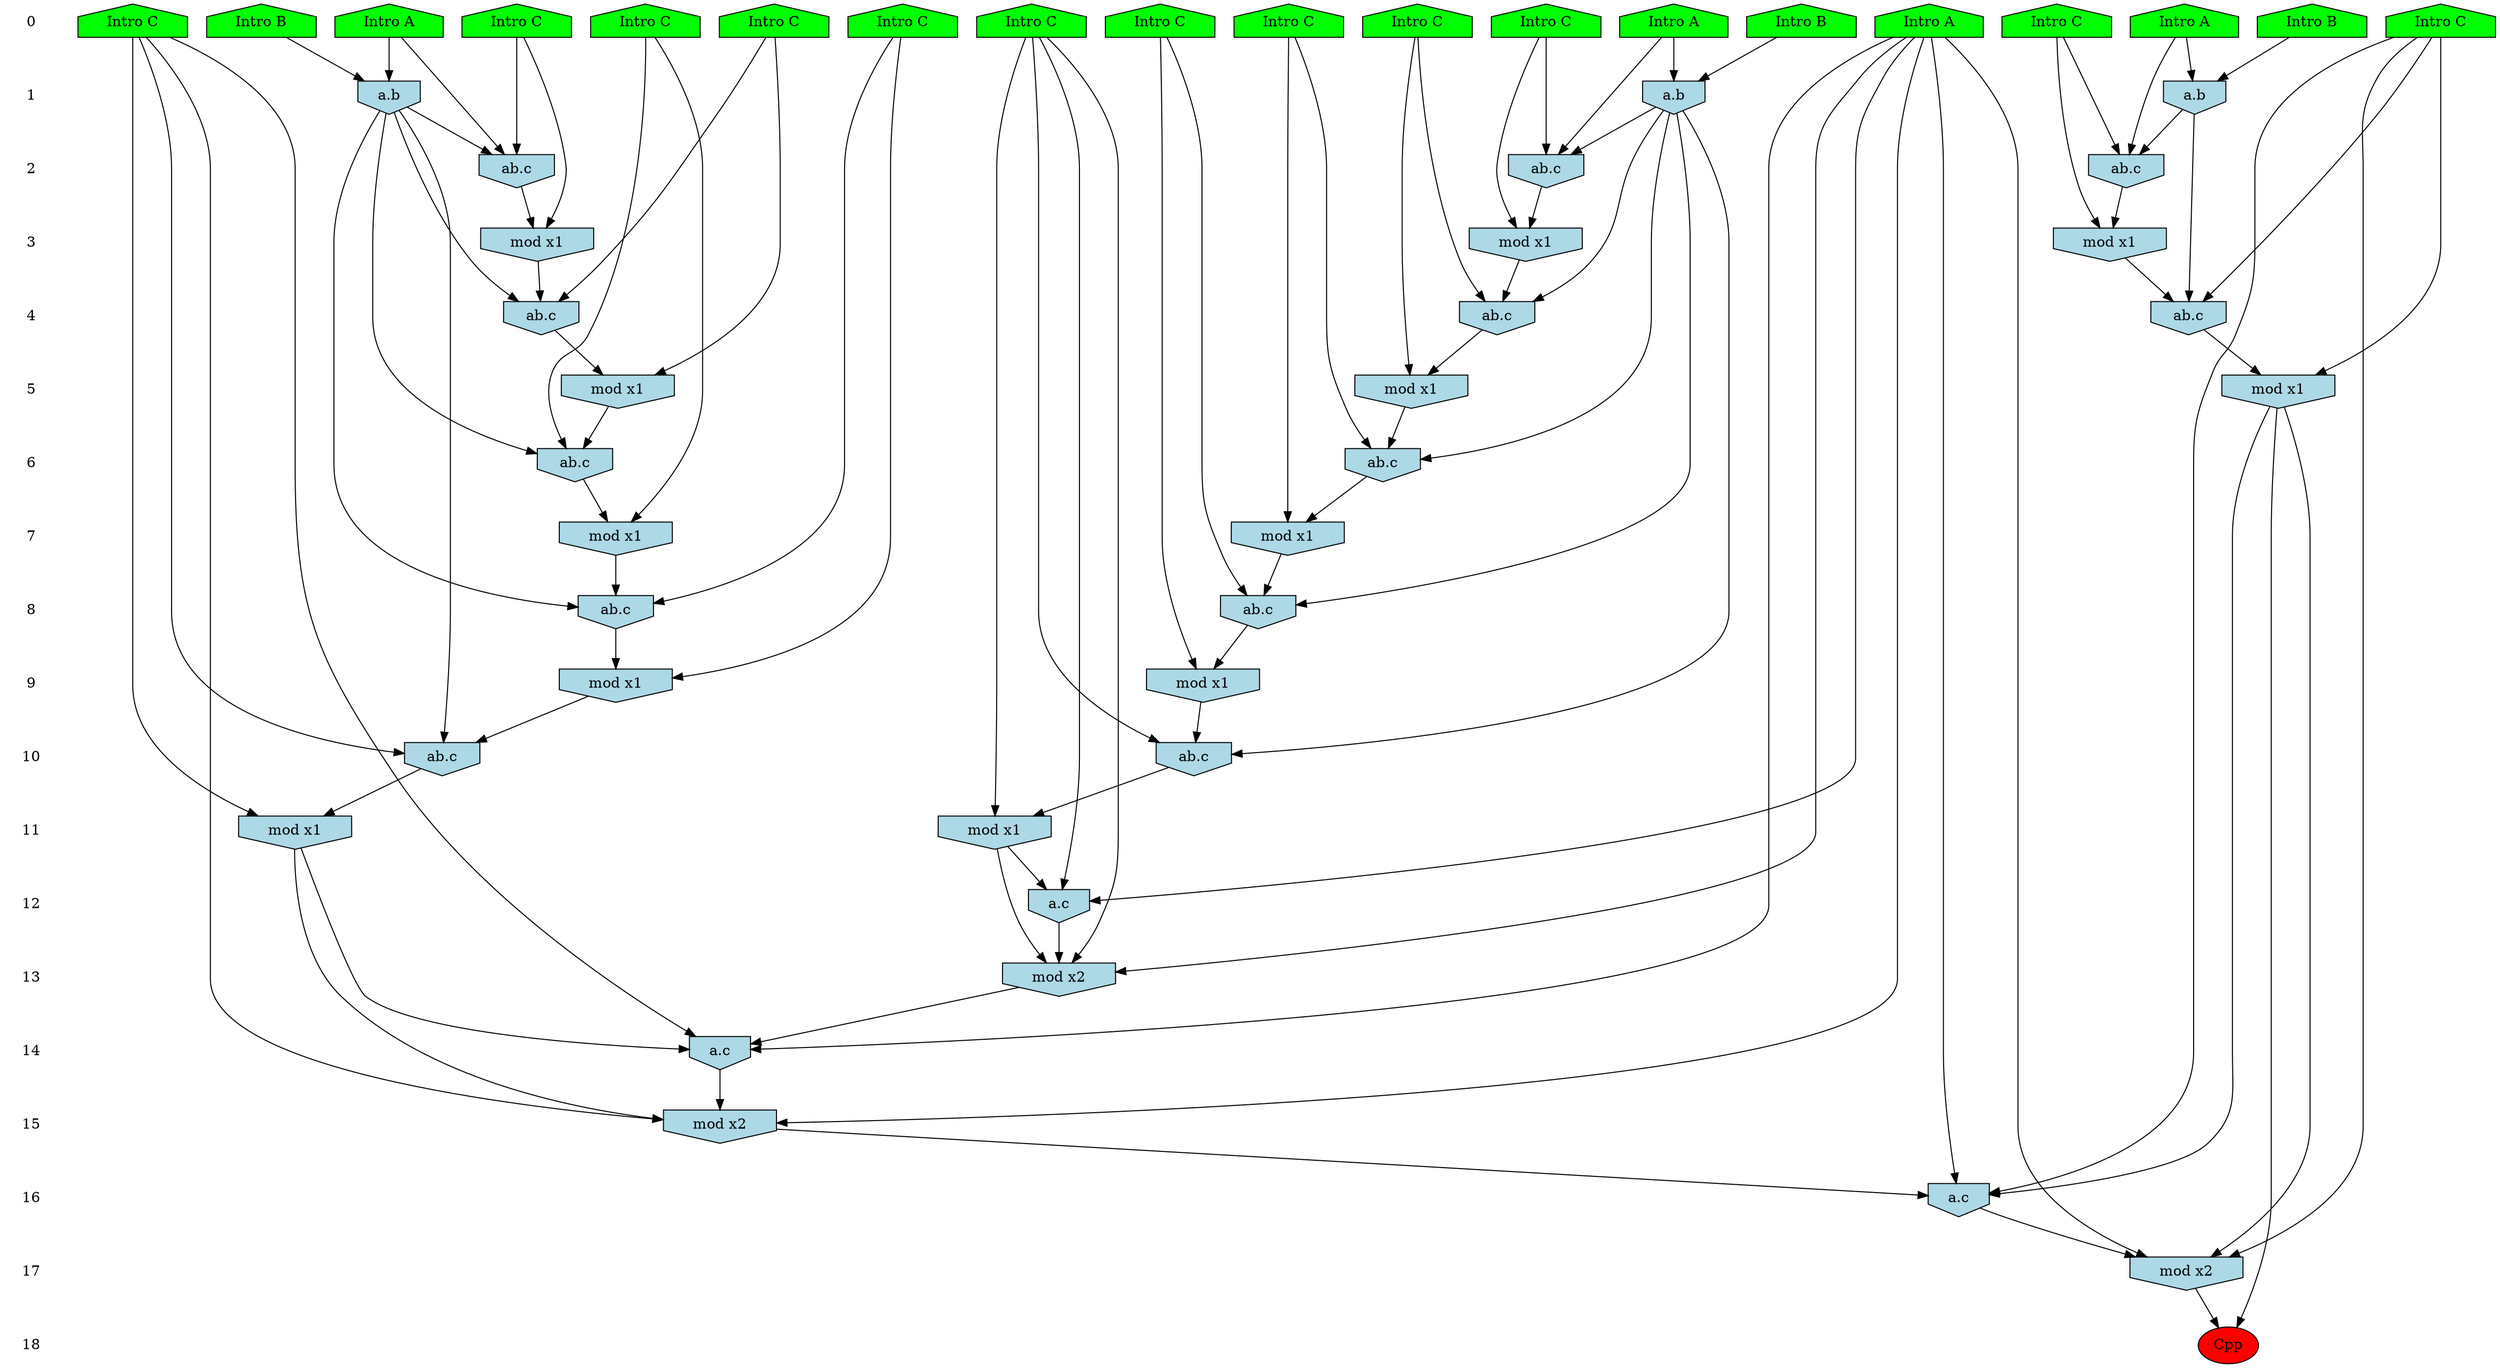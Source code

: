 /* Compression of 1 causal flows obtained in average at 1.772227E+01 t.u */
/* Compressed causal flows were: [3137] */
digraph G{
 ranksep=.5 ; 
{ rank = same ; "0" [shape=plaintext] ; node_1 [label ="Intro A", shape=house, style=filled, fillcolor=green] ;
node_2 [label ="Intro A", shape=house, style=filled, fillcolor=green] ;
node_3 [label ="Intro B", shape=house, style=filled, fillcolor=green] ;
node_4 [label ="Intro A", shape=house, style=filled, fillcolor=green] ;
node_5 [label ="Intro A", shape=house, style=filled, fillcolor=green] ;
node_6 [label ="Intro B", shape=house, style=filled, fillcolor=green] ;
node_7 [label ="Intro B", shape=house, style=filled, fillcolor=green] ;
node_8 [label ="Intro C", shape=house, style=filled, fillcolor=green] ;
node_9 [label ="Intro C", shape=house, style=filled, fillcolor=green] ;
node_10 [label ="Intro C", shape=house, style=filled, fillcolor=green] ;
node_11 [label ="Intro C", shape=house, style=filled, fillcolor=green] ;
node_12 [label ="Intro C", shape=house, style=filled, fillcolor=green] ;
node_13 [label ="Intro C", shape=house, style=filled, fillcolor=green] ;
node_14 [label ="Intro C", shape=house, style=filled, fillcolor=green] ;
node_15 [label ="Intro C", shape=house, style=filled, fillcolor=green] ;
node_16 [label ="Intro C", shape=house, style=filled, fillcolor=green] ;
node_17 [label ="Intro C", shape=house, style=filled, fillcolor=green] ;
node_18 [label ="Intro C", shape=house, style=filled, fillcolor=green] ;
node_19 [label ="Intro C", shape=house, style=filled, fillcolor=green] ;
}
{ rank = same ; "1" [shape=plaintext] ; node_20 [label="a.b", shape=invhouse, style=filled, fillcolor = lightblue] ;
node_21 [label="a.b", shape=invhouse, style=filled, fillcolor = lightblue] ;
node_24 [label="a.b", shape=invhouse, style=filled, fillcolor = lightblue] ;
}
{ rank = same ; "2" [shape=plaintext] ; node_22 [label="ab.c", shape=invhouse, style=filled, fillcolor = lightblue] ;
node_23 [label="ab.c", shape=invhouse, style=filled, fillcolor = lightblue] ;
node_29 [label="ab.c", shape=invhouse, style=filled, fillcolor = lightblue] ;
}
{ rank = same ; "3" [shape=plaintext] ; node_25 [label="mod x1", shape=invhouse, style=filled, fillcolor = lightblue] ;
node_26 [label="mod x1", shape=invhouse, style=filled, fillcolor = lightblue] ;
node_33 [label="mod x1", shape=invhouse, style=filled, fillcolor = lightblue] ;
}
{ rank = same ; "4" [shape=plaintext] ; node_27 [label="ab.c", shape=invhouse, style=filled, fillcolor = lightblue] ;
node_28 [label="ab.c", shape=invhouse, style=filled, fillcolor = lightblue] ;
node_34 [label="ab.c", shape=invhouse, style=filled, fillcolor = lightblue] ;
}
{ rank = same ; "5" [shape=plaintext] ; node_30 [label="mod x1", shape=invhouse, style=filled, fillcolor = lightblue] ;
node_31 [label="mod x1", shape=invhouse, style=filled, fillcolor = lightblue] ;
node_39 [label="mod x1", shape=invhouse, style=filled, fillcolor = lightblue] ;
}
{ rank = same ; "6" [shape=plaintext] ; node_32 [label="ab.c", shape=invhouse, style=filled, fillcolor = lightblue] ;
node_40 [label="ab.c", shape=invhouse, style=filled, fillcolor = lightblue] ;
}
{ rank = same ; "7" [shape=plaintext] ; node_35 [label="mod x1", shape=invhouse, style=filled, fillcolor = lightblue] ;
node_42 [label="mod x1", shape=invhouse, style=filled, fillcolor = lightblue] ;
}
{ rank = same ; "8" [shape=plaintext] ; node_36 [label="ab.c", shape=invhouse, style=filled, fillcolor = lightblue] ;
node_43 [label="ab.c", shape=invhouse, style=filled, fillcolor = lightblue] ;
}
{ rank = same ; "9" [shape=plaintext] ; node_37 [label="mod x1", shape=invhouse, style=filled, fillcolor = lightblue] ;
node_46 [label="mod x1", shape=invhouse, style=filled, fillcolor = lightblue] ;
}
{ rank = same ; "10" [shape=plaintext] ; node_38 [label="ab.c", shape=invhouse, style=filled, fillcolor = lightblue] ;
node_47 [label="ab.c", shape=invhouse, style=filled, fillcolor = lightblue] ;
}
{ rank = same ; "11" [shape=plaintext] ; node_41 [label="mod x1", shape=invhouse, style=filled, fillcolor = lightblue] ;
node_48 [label="mod x1", shape=invhouse, style=filled, fillcolor = lightblue] ;
}
{ rank = same ; "12" [shape=plaintext] ; node_44 [label="a.c", shape=invhouse, style=filled, fillcolor = lightblue] ;
}
{ rank = same ; "13" [shape=plaintext] ; node_45 [label="mod x2", shape=invhouse, style=filled, fillcolor = lightblue] ;
}
{ rank = same ; "14" [shape=plaintext] ; node_49 [label="a.c", shape=invhouse, style=filled, fillcolor = lightblue] ;
}
{ rank = same ; "15" [shape=plaintext] ; node_50 [label="mod x2", shape=invhouse, style=filled, fillcolor = lightblue] ;
}
{ rank = same ; "16" [shape=plaintext] ; node_51 [label="a.c", shape=invhouse, style=filled, fillcolor = lightblue] ;
}
{ rank = same ; "17" [shape=plaintext] ; node_52 [label="mod x2", shape=invhouse, style=filled, fillcolor = lightblue] ;
}
{ rank = same ; "18" [shape=plaintext] ; node_53 [label ="Cpp", style=filled, fillcolor=red] ;
}
"0" -> "1" [style="invis"]; 
"1" -> "2" [style="invis"]; 
"2" -> "3" [style="invis"]; 
"3" -> "4" [style="invis"]; 
"4" -> "5" [style="invis"]; 
"5" -> "6" [style="invis"]; 
"6" -> "7" [style="invis"]; 
"7" -> "8" [style="invis"]; 
"8" -> "9" [style="invis"]; 
"9" -> "10" [style="invis"]; 
"10" -> "11" [style="invis"]; 
"11" -> "12" [style="invis"]; 
"12" -> "13" [style="invis"]; 
"13" -> "14" [style="invis"]; 
"14" -> "15" [style="invis"]; 
"15" -> "16" [style="invis"]; 
"16" -> "17" [style="invis"]; 
"17" -> "18" [style="invis"]; 
node_2 -> node_20
node_6 -> node_20
node_3 -> node_21
node_4 -> node_21
node_4 -> node_22
node_15 -> node_22
node_21 -> node_22
node_2 -> node_23
node_13 -> node_23
node_20 -> node_23
node_1 -> node_24
node_7 -> node_24
node_15 -> node_25
node_22 -> node_25
node_13 -> node_26
node_23 -> node_26
node_11 -> node_27
node_21 -> node_27
node_25 -> node_27
node_17 -> node_28
node_20 -> node_28
node_26 -> node_28
node_1 -> node_29
node_19 -> node_29
node_24 -> node_29
node_17 -> node_30
node_28 -> node_30
node_11 -> node_31
node_27 -> node_31
node_10 -> node_32
node_21 -> node_32
node_31 -> node_32
node_19 -> node_33
node_29 -> node_33
node_18 -> node_34
node_24 -> node_34
node_33 -> node_34
node_10 -> node_35
node_32 -> node_35
node_9 -> node_36
node_21 -> node_36
node_35 -> node_36
node_9 -> node_37
node_36 -> node_37
node_8 -> node_38
node_21 -> node_38
node_37 -> node_38
node_18 -> node_39
node_34 -> node_39
node_12 -> node_40
node_24 -> node_40
node_39 -> node_40
node_8 -> node_41
node_38 -> node_41
node_12 -> node_42
node_40 -> node_42
node_14 -> node_43
node_24 -> node_43
node_42 -> node_43
node_5 -> node_44
node_8 -> node_44
node_41 -> node_44
node_5 -> node_45
node_8 -> node_45
node_41 -> node_45
node_44 -> node_45
node_14 -> node_46
node_43 -> node_46
node_16 -> node_47
node_24 -> node_47
node_46 -> node_47
node_16 -> node_48
node_47 -> node_48
node_5 -> node_49
node_16 -> node_49
node_45 -> node_49
node_48 -> node_49
node_5 -> node_50
node_16 -> node_50
node_48 -> node_50
node_49 -> node_50
node_5 -> node_51
node_17 -> node_51
node_30 -> node_51
node_50 -> node_51
node_5 -> node_52
node_17 -> node_52
node_30 -> node_52
node_51 -> node_52
node_30 -> node_53
node_52 -> node_53
}
/*
 Dot generation time: 0.001044
*/